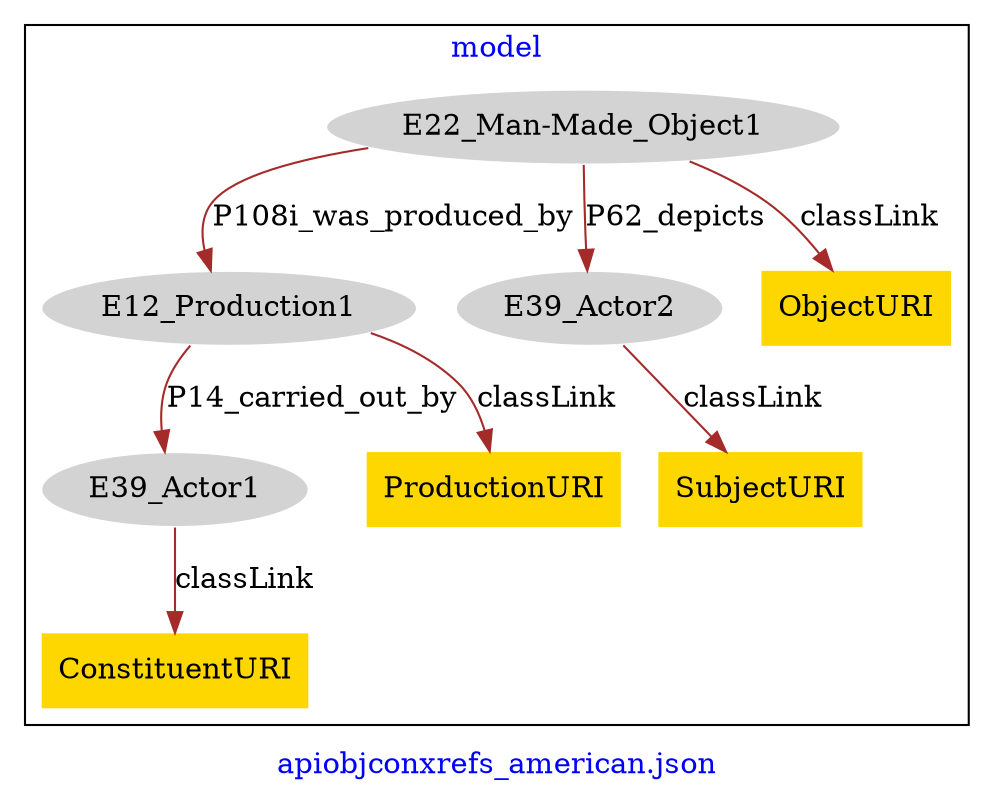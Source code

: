 digraph n0 {
fontcolor="blue"
remincross="true"
label="apiobjconxrefs_american.json"
subgraph cluster {
label="model"
n2[style="filled",color="white",fillcolor="lightgray",label="E12_Production1"];
n3[style="filled",color="white",fillcolor="lightgray",label="E39_Actor1"];
n4[style="filled",color="white",fillcolor="lightgray",label="E22_Man-Made_Object1"];
n5[style="filled",color="white",fillcolor="lightgray",label="E39_Actor2"];
n6[shape="plaintext",style="filled",fillcolor="gold",label="SubjectURI"];
n7[shape="plaintext",style="filled",fillcolor="gold",label="ConstituentURI"];
n8[shape="plaintext",style="filled",fillcolor="gold",label="ProductionURI"];
n9[shape="plaintext",style="filled",fillcolor="gold",label="ObjectURI"];
}
n2 -> n3[color="brown",fontcolor="black",label="P14_carried_out_by"]
n4 -> n2[color="brown",fontcolor="black",label="P108i_was_produced_by"]
n4 -> n5[color="brown",fontcolor="black",label="P62_depicts"]
n5 -> n6[color="brown",fontcolor="black",label="classLink"]
n3 -> n7[color="brown",fontcolor="black",label="classLink"]
n2 -> n8[color="brown",fontcolor="black",label="classLink"]
n4 -> n9[color="brown",fontcolor="black",label="classLink"]
}
